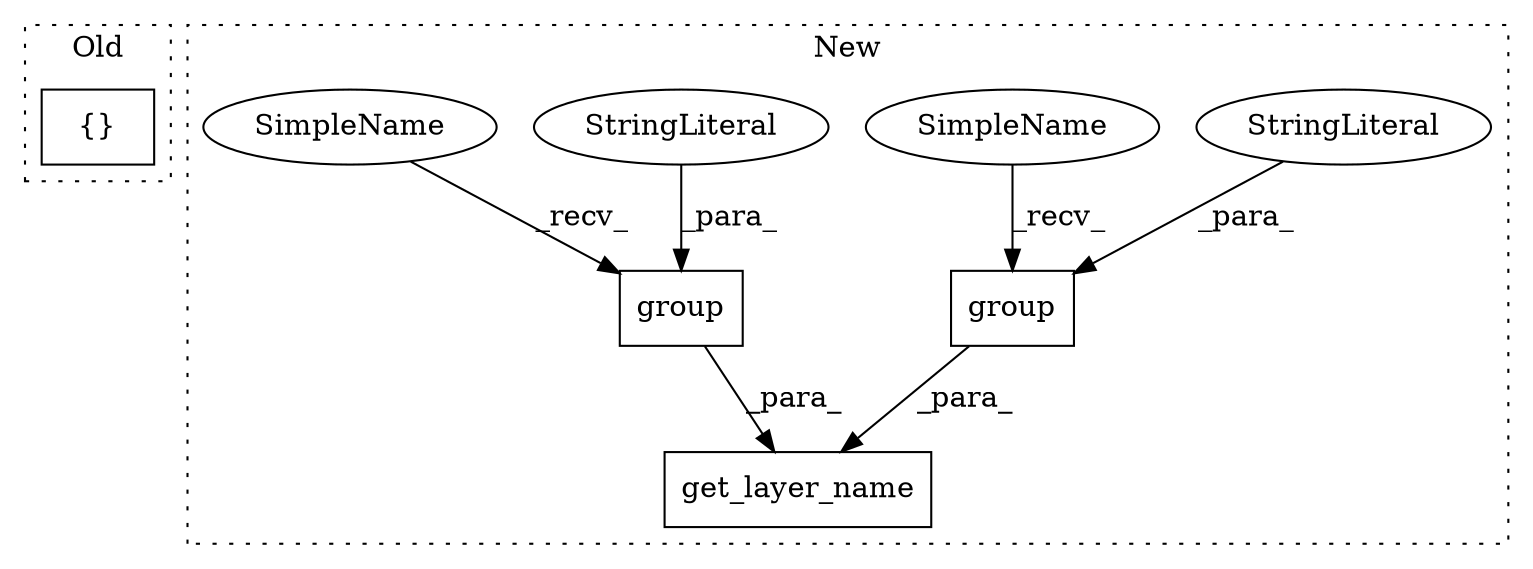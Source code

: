 digraph G {
subgraph cluster0 {
1 [label="{}" a="4" s="10026,10065" l="1,1" shape="box"];
label = "Old";
style="dotted";
}
subgraph cluster1 {
2 [label="group" a="32" s="10493,10505" l="6,1" shape="box"];
3 [label="StringLiteral" a="45" s="10499" l="6" shape="ellipse"];
4 [label="get_layer_name" a="32" s="10460,10506" l="15,1" shape="box"];
5 [label="group" a="32" s="10477,10489" l="6,1" shape="box"];
6 [label="StringLiteral" a="45" s="10483" l="6" shape="ellipse"];
7 [label="SimpleName" a="42" s="10475" l="1" shape="ellipse"];
8 [label="SimpleName" a="42" s="10491" l="1" shape="ellipse"];
label = "New";
style="dotted";
}
2 -> 4 [label="_para_"];
3 -> 2 [label="_para_"];
5 -> 4 [label="_para_"];
6 -> 5 [label="_para_"];
7 -> 5 [label="_recv_"];
8 -> 2 [label="_recv_"];
}